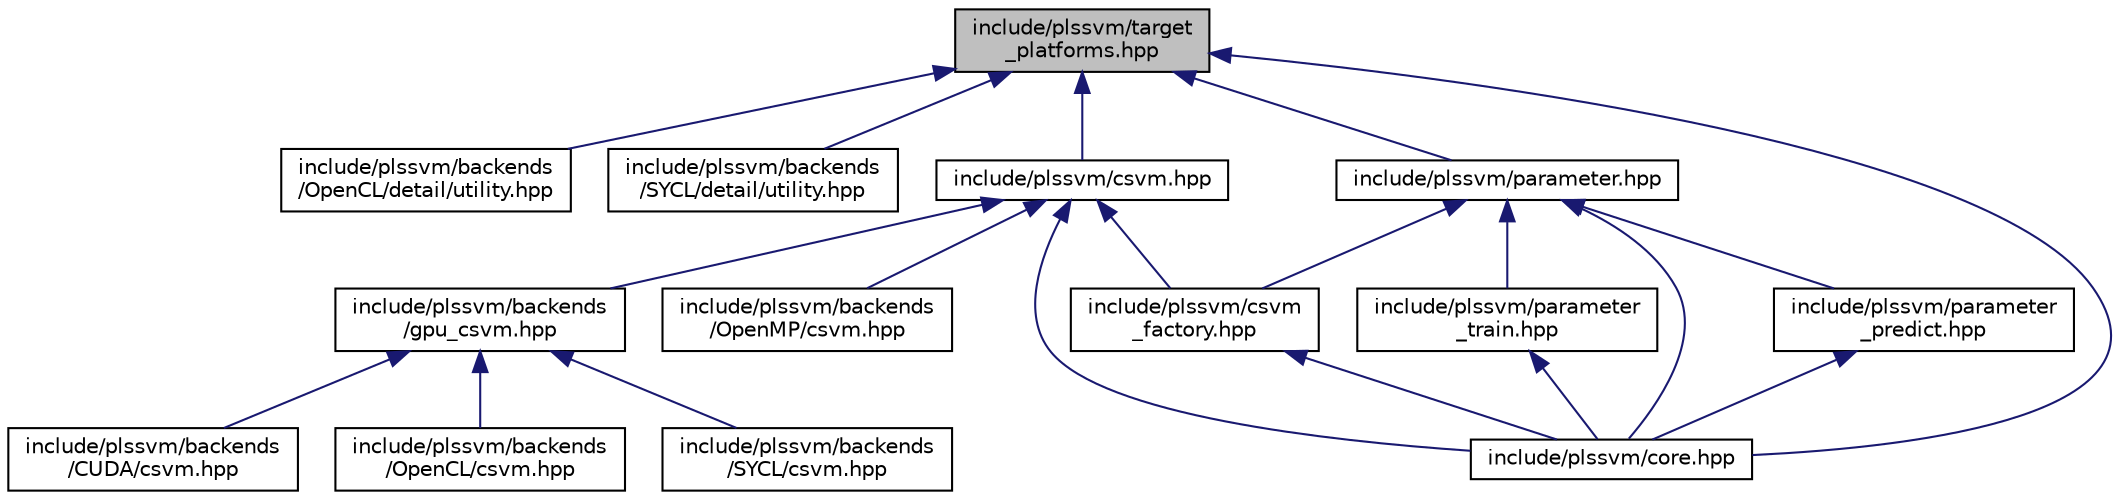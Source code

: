 digraph "include/plssvm/target_platforms.hpp"
{
 // LATEX_PDF_SIZE
  edge [fontname="Helvetica",fontsize="10",labelfontname="Helvetica",labelfontsize="10"];
  node [fontname="Helvetica",fontsize="10",shape=record];
  Node1 [label="include/plssvm/target\l_platforms.hpp",height=0.2,width=0.4,color="black", fillcolor="grey75", style="filled", fontcolor="black",tooltip="Defines all possible targets. Can also include targets not available on the current target platform."];
  Node1 -> Node2 [dir="back",color="midnightblue",fontsize="10",style="solid",fontname="Helvetica"];
  Node2 [label="include/plssvm/backends\l/OpenCL/detail/utility.hpp",height=0.2,width=0.4,color="black", fillcolor="white", style="filled",URL="$backends_2OpenCL_2detail_2utility_8hpp.html",tooltip="Utility functions specific to the OpenCL backend."];
  Node1 -> Node3 [dir="back",color="midnightblue",fontsize="10",style="solid",fontname="Helvetica"];
  Node3 [label="include/plssvm/backends\l/SYCL/detail/utility.hpp",height=0.2,width=0.4,color="black", fillcolor="white", style="filled",URL="$backends_2SYCL_2detail_2utility_8hpp.html",tooltip="Utility functions specific to the SYCL backend."];
  Node1 -> Node4 [dir="back",color="midnightblue",fontsize="10",style="solid",fontname="Helvetica"];
  Node4 [label="include/plssvm/core.hpp",height=0.2,width=0.4,color="black", fillcolor="white", style="filled",URL="$core_8hpp.html",tooltip="Core header including all other necessary headers."];
  Node1 -> Node5 [dir="back",color="midnightblue",fontsize="10",style="solid",fontname="Helvetica"];
  Node5 [label="include/plssvm/csvm.hpp",height=0.2,width=0.4,color="black", fillcolor="white", style="filled",URL="$csvm_8hpp.html",tooltip="Defines the base class for all C-SVM backends and implements the functionality shared by all of them."];
  Node5 -> Node6 [dir="back",color="midnightblue",fontsize="10",style="solid",fontname="Helvetica"];
  Node6 [label="include/plssvm/backends\l/OpenMP/csvm.hpp",height=0.2,width=0.4,color="black", fillcolor="white", style="filled",URL="$backends_2OpenMP_2csvm_8hpp.html",tooltip="Defines a C-SVM using the OpenMP backend."];
  Node5 -> Node7 [dir="back",color="midnightblue",fontsize="10",style="solid",fontname="Helvetica"];
  Node7 [label="include/plssvm/backends\l/gpu_csvm.hpp",height=0.2,width=0.4,color="black", fillcolor="white", style="filled",URL="$gpu__csvm_8hpp.html",tooltip="Defines the base class for all C-SVM backends using a GPU. Used for code duplication reduction."];
  Node7 -> Node8 [dir="back",color="midnightblue",fontsize="10",style="solid",fontname="Helvetica"];
  Node8 [label="include/plssvm/backends\l/CUDA/csvm.hpp",height=0.2,width=0.4,color="black", fillcolor="white", style="filled",URL="$backends_2CUDA_2csvm_8hpp.html",tooltip="Defines a C-SVM using the CUDA backend."];
  Node7 -> Node9 [dir="back",color="midnightblue",fontsize="10",style="solid",fontname="Helvetica"];
  Node9 [label="include/plssvm/backends\l/OpenCL/csvm.hpp",height=0.2,width=0.4,color="black", fillcolor="white", style="filled",URL="$backends_2OpenCL_2csvm_8hpp.html",tooltip="Defines a C-SVM using the OpenCL backend."];
  Node7 -> Node10 [dir="back",color="midnightblue",fontsize="10",style="solid",fontname="Helvetica"];
  Node10 [label="include/plssvm/backends\l/SYCL/csvm.hpp",height=0.2,width=0.4,color="black", fillcolor="white", style="filled",URL="$backends_2SYCL_2csvm_8hpp.html",tooltip="Defines a C-SVM using the SYCL backend."];
  Node5 -> Node4 [dir="back",color="midnightblue",fontsize="10",style="solid",fontname="Helvetica"];
  Node5 -> Node11 [dir="back",color="midnightblue",fontsize="10",style="solid",fontname="Helvetica"];
  Node11 [label="include/plssvm/csvm\l_factory.hpp",height=0.2,width=0.4,color="black", fillcolor="white", style="filled",URL="$csvm__factory_8hpp.html",tooltip="Factory function for constructing a new C-SVM using one of the available backends based on the provid..."];
  Node11 -> Node4 [dir="back",color="midnightblue",fontsize="10",style="solid",fontname="Helvetica"];
  Node1 -> Node12 [dir="back",color="midnightblue",fontsize="10",style="solid",fontname="Helvetica"];
  Node12 [label="include/plssvm/parameter.hpp",height=0.2,width=0.4,color="black", fillcolor="white", style="filled",URL="$parameter_8hpp.html",tooltip="Implements the parameter base class encapsulating all necessary parameters."];
  Node12 -> Node4 [dir="back",color="midnightblue",fontsize="10",style="solid",fontname="Helvetica"];
  Node12 -> Node11 [dir="back",color="midnightblue",fontsize="10",style="solid",fontname="Helvetica"];
  Node12 -> Node13 [dir="back",color="midnightblue",fontsize="10",style="solid",fontname="Helvetica"];
  Node13 [label="include/plssvm/parameter\l_predict.hpp",height=0.2,width=0.4,color="black", fillcolor="white", style="filled",URL="$parameter__predict_8hpp.html",tooltip="Implements a class encapsulating all necessary parameters for predicting using the C-SVM possibly pro..."];
  Node13 -> Node4 [dir="back",color="midnightblue",fontsize="10",style="solid",fontname="Helvetica"];
  Node12 -> Node14 [dir="back",color="midnightblue",fontsize="10",style="solid",fontname="Helvetica"];
  Node14 [label="include/plssvm/parameter\l_train.hpp",height=0.2,width=0.4,color="black", fillcolor="white", style="filled",URL="$parameter__train_8hpp.html",tooltip="Implements a class encapsulating all necessary parameters for training the C-SVM possibly provided th..."];
  Node14 -> Node4 [dir="back",color="midnightblue",fontsize="10",style="solid",fontname="Helvetica"];
}
